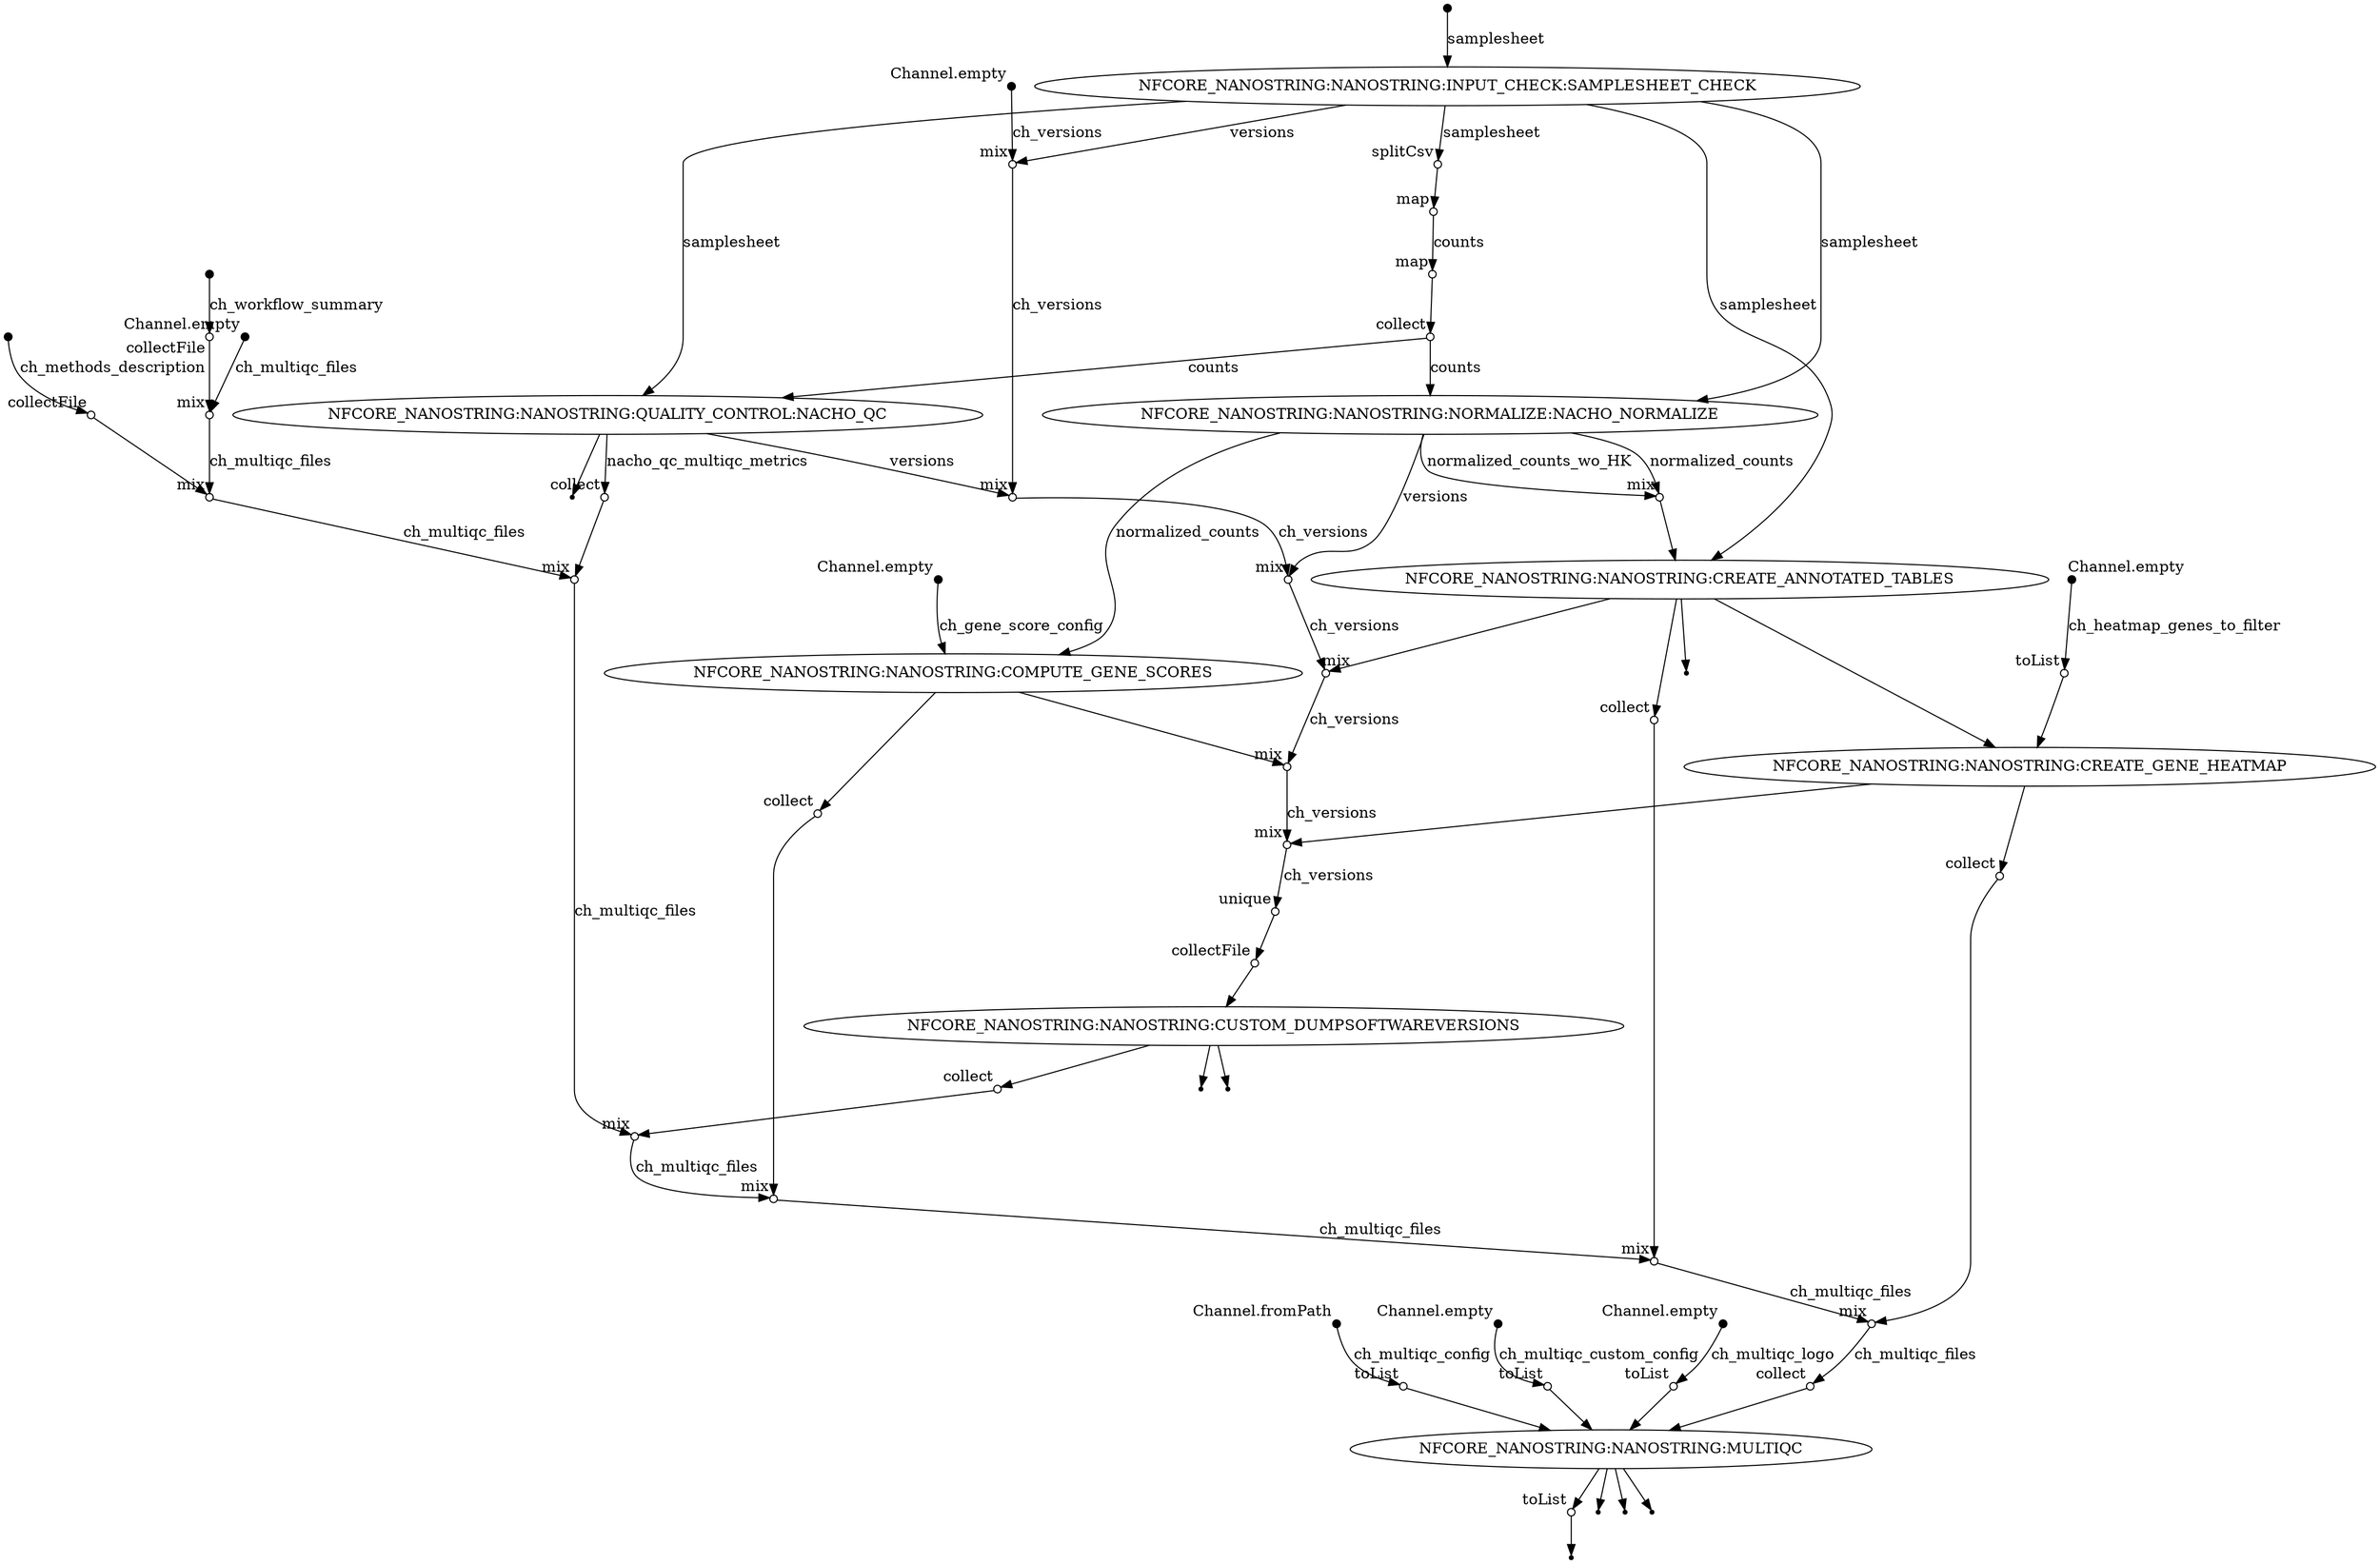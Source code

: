 digraph "nanostring_dag" {
v0 [shape=point,label="",fixedsize=true,width=0.1,xlabel="Channel.fromPath"];
v50 [shape=circle,label="",fixedsize=true,width=0.1,xlabel="toList"];
v0 -> v50 [label="ch_multiqc_config"];

v1 [shape=point,label="",fixedsize=true,width=0.1,xlabel="Channel.empty"];
v51 [shape=circle,label="",fixedsize=true,width=0.1,xlabel="toList"];
v1 -> v51 [label="ch_multiqc_custom_config"];

v2 [shape=point,label="",fixedsize=true,width=0.1,xlabel="Channel.empty"];
v52 [shape=circle,label="",fixedsize=true,width=0.1,xlabel="toList"];
v2 -> v52 [label="ch_multiqc_logo"];

v3 [shape=point,label="",fixedsize=true,width=0.1,xlabel="Channel.empty"];
v22 [label="NFCORE_NANOSTRING:NANOSTRING:COMPUTE_GENE_SCORES"];
v3 -> v22 [label="ch_gene_score_config"];

v4 [shape=point,label="",fixedsize=true,width=0.1,xlabel="Channel.empty"];
v24 [shape=circle,label="",fixedsize=true,width=0.1,xlabel="toList"];
v4 -> v24 [label="ch_heatmap_genes_to_filter"];

v5 [shape=point,label="",fixedsize=true,width=0.1,xlabel="Channel.empty"];
v10 [shape=circle,label="",fixedsize=true,width=0.1,xlabel="mix"];
v5 -> v10 [label="ch_versions"];

v6 [shape=point,label="",fixedsize=true,width=0.1];
v7 [label="NFCORE_NANOSTRING:NANOSTRING:INPUT_CHECK:SAMPLESHEET_CHECK"];
v6 -> v7 [label="samplesheet"];

v7 [label="NFCORE_NANOSTRING:NANOSTRING:INPUT_CHECK:SAMPLESHEET_CHECK"];
v8 [shape=circle,label="",fixedsize=true,width=0.1,xlabel="splitCsv"];
v7 -> v8 [label="samplesheet"];

v7 [label="NFCORE_NANOSTRING:NANOSTRING:INPUT_CHECK:SAMPLESHEET_CHECK"];
v10 [shape=circle,label="",fixedsize=true,width=0.1,xlabel="mix"];
v7 -> v10 [label="versions"];

v8 [shape=circle,label="",fixedsize=true,width=0.1,xlabel="splitCsv"];
v9 [shape=circle,label="",fixedsize=true,width=0.1,xlabel="map"];
v8 -> v9;

v9 [shape=circle,label="",fixedsize=true,width=0.1,xlabel="map"];
v11 [shape=circle,label="",fixedsize=true,width=0.1,xlabel="map"];
v9 -> v11 [label="counts"];

v10 [shape=circle,label="",fixedsize=true,width=0.1,xlabel="mix"];
v15 [shape=circle,label="",fixedsize=true,width=0.1,xlabel="mix"];
v10 -> v15 [label="ch_versions"];

v11 [shape=circle,label="",fixedsize=true,width=0.1,xlabel="map"];
v12 [shape=circle,label="",fixedsize=true,width=0.1,xlabel="collect"];
v11 -> v12;

v12 [shape=circle,label="",fixedsize=true,width=0.1,xlabel="collect"];
v13 [label="NFCORE_NANOSTRING:NANOSTRING:QUALITY_CONTROL:NACHO_QC"];
v12 -> v13 [label="counts"];

v7 [label="NFCORE_NANOSTRING:NANOSTRING:INPUT_CHECK:SAMPLESHEET_CHECK"];
v13 [label="NFCORE_NANOSTRING:NANOSTRING:QUALITY_CONTROL:NACHO_QC"];
v7 -> v13 [label="samplesheet"];

v13 [label="NFCORE_NANOSTRING:NANOSTRING:QUALITY_CONTROL:NACHO_QC"];
v14 [shape=point];
v13 -> v14;

v13 [label="NFCORE_NANOSTRING:NANOSTRING:QUALITY_CONTROL:NACHO_QC"];
v39 [shape=circle,label="",fixedsize=true,width=0.1,xlabel="collect"];
v13 -> v39 [label="nacho_qc_multiqc_metrics"];

v13 [label="NFCORE_NANOSTRING:NANOSTRING:QUALITY_CONTROL:NACHO_QC"];
v15 [shape=circle,label="",fixedsize=true,width=0.1,xlabel="mix"];
v13 -> v15 [label="versions"];

v15 [shape=circle,label="",fixedsize=true,width=0.1,xlabel="mix"];
v17 [shape=circle,label="",fixedsize=true,width=0.1,xlabel="mix"];
v15 -> v17 [label="ch_versions"];

v12 [shape=circle,label="",fixedsize=true,width=0.1,xlabel="collect"];
v16 [label="NFCORE_NANOSTRING:NANOSTRING:NORMALIZE:NACHO_NORMALIZE"];
v12 -> v16 [label="counts"];

v7 [label="NFCORE_NANOSTRING:NANOSTRING:INPUT_CHECK:SAMPLESHEET_CHECK"];
v16 [label="NFCORE_NANOSTRING:NANOSTRING:NORMALIZE:NACHO_NORMALIZE"];
v7 -> v16 [label="samplesheet"];

v16 [label="NFCORE_NANOSTRING:NANOSTRING:NORMALIZE:NACHO_NORMALIZE"];
v18 [shape=circle,label="",fixedsize=true,width=0.1,xlabel="mix"];
v16 -> v18 [label="normalized_counts"];

v16 [label="NFCORE_NANOSTRING:NANOSTRING:NORMALIZE:NACHO_NORMALIZE"];
v18 [shape=circle,label="",fixedsize=true,width=0.1,xlabel="mix"];
v16 -> v18 [label="normalized_counts_wo_HK"];

v16 [label="NFCORE_NANOSTRING:NANOSTRING:NORMALIZE:NACHO_NORMALIZE"];
v17 [shape=circle,label="",fixedsize=true,width=0.1,xlabel="mix"];
v16 -> v17 [label="versions"];

v17 [shape=circle,label="",fixedsize=true,width=0.1,xlabel="mix"];
v21 [shape=circle,label="",fixedsize=true,width=0.1,xlabel="mix"];
v17 -> v21 [label="ch_versions"];

v18 [shape=circle,label="",fixedsize=true,width=0.1,xlabel="mix"];
v19 [label="NFCORE_NANOSTRING:NANOSTRING:CREATE_ANNOTATED_TABLES"];
v18 -> v19;

v7 [label="NFCORE_NANOSTRING:NANOSTRING:INPUT_CHECK:SAMPLESHEET_CHECK"];
v19 [label="NFCORE_NANOSTRING:NANOSTRING:CREATE_ANNOTATED_TABLES"];
v7 -> v19 [label="samplesheet"];

v19 [label="NFCORE_NANOSTRING:NANOSTRING:CREATE_ANNOTATED_TABLES"];
v25 [label="NFCORE_NANOSTRING:NANOSTRING:CREATE_GENE_HEATMAP"];
v19 -> v25;

v19 [label="NFCORE_NANOSTRING:NANOSTRING:CREATE_ANNOTATED_TABLES"];
v20 [shape=point];
v19 -> v20;

v19 [label="NFCORE_NANOSTRING:NANOSTRING:CREATE_ANNOTATED_TABLES"];
v45 [shape=circle,label="",fixedsize=true,width=0.1,xlabel="collect"];
v19 -> v45;

v19 [label="NFCORE_NANOSTRING:NANOSTRING:CREATE_ANNOTATED_TABLES"];
v21 [shape=circle,label="",fixedsize=true,width=0.1,xlabel="mix"];
v19 -> v21;

v21 [shape=circle,label="",fixedsize=true,width=0.1,xlabel="mix"];
v23 [shape=circle,label="",fixedsize=true,width=0.1,xlabel="mix"];
v21 -> v23 [label="ch_versions"];

v16 [label="NFCORE_NANOSTRING:NANOSTRING:NORMALIZE:NACHO_NORMALIZE"];
v22 [label="NFCORE_NANOSTRING:NANOSTRING:COMPUTE_GENE_SCORES"];
v16 -> v22 [label="normalized_counts"];

v22 [label="NFCORE_NANOSTRING:NANOSTRING:COMPUTE_GENE_SCORES"];
v43 [shape=circle,label="",fixedsize=true,width=0.1,xlabel="collect"];
v22 -> v43;

v22 [label="NFCORE_NANOSTRING:NANOSTRING:COMPUTE_GENE_SCORES"];
v23 [shape=circle,label="",fixedsize=true,width=0.1,xlabel="mix"];
v22 -> v23;

v23 [shape=circle,label="",fixedsize=true,width=0.1,xlabel="mix"];
v26 [shape=circle,label="",fixedsize=true,width=0.1,xlabel="mix"];
v23 -> v26 [label="ch_versions"];

v24 [shape=circle,label="",fixedsize=true,width=0.1,xlabel="toList"];
v25 [label="NFCORE_NANOSTRING:NANOSTRING:CREATE_GENE_HEATMAP"];
v24 -> v25;

v25 [label="NFCORE_NANOSTRING:NANOSTRING:CREATE_GENE_HEATMAP"];
v47 [shape=circle,label="",fixedsize=true,width=0.1,xlabel="collect"];
v25 -> v47;

v25 [label="NFCORE_NANOSTRING:NANOSTRING:CREATE_GENE_HEATMAP"];
v26 [shape=circle,label="",fixedsize=true,width=0.1,xlabel="mix"];
v25 -> v26;

v26 [shape=circle,label="",fixedsize=true,width=0.1,xlabel="mix"];
v27 [shape=circle,label="",fixedsize=true,width=0.1,xlabel="unique"];
v26 -> v27 [label="ch_versions"];

v27 [shape=circle,label="",fixedsize=true,width=0.1,xlabel="unique"];
v28 [shape=circle,label="",fixedsize=true,width=0.1,xlabel="collectFile"];
v27 -> v28;

v28 [shape=circle,label="",fixedsize=true,width=0.1,xlabel="collectFile"];
v29 [label="NFCORE_NANOSTRING:NANOSTRING:CUSTOM_DUMPSOFTWAREVERSIONS"];
v28 -> v29;

v29 [label="NFCORE_NANOSTRING:NANOSTRING:CUSTOM_DUMPSOFTWAREVERSIONS"];
v31 [shape=point];
v29 -> v31;

v29 [label="NFCORE_NANOSTRING:NANOSTRING:CUSTOM_DUMPSOFTWAREVERSIONS"];
v41 [shape=circle,label="",fixedsize=true,width=0.1,xlabel="collect"];
v29 -> v41;

v29 [label="NFCORE_NANOSTRING:NANOSTRING:CUSTOM_DUMPSOFTWAREVERSIONS"];
v30 [shape=point];
v29 -> v30;

v32 [shape=point,label="",fixedsize=true,width=0.1,xlabel="Channel.empty"];
v35 [shape=circle,label="",fixedsize=true,width=0.1,xlabel="mix"];
v32 -> v35 [label="ch_multiqc_files"];

v33 [shape=point,label="",fixedsize=true,width=0.1];
v34 [shape=circle,label="",fixedsize=true,width=0.1,xlabel="collectFile"];
v33 -> v34 [label="ch_workflow_summary"];

v34 [shape=circle,label="",fixedsize=true,width=0.1,xlabel="collectFile"];
v35 [shape=circle,label="",fixedsize=true,width=0.1,xlabel="mix"];
v34 -> v35;

v35 [shape=circle,label="",fixedsize=true,width=0.1,xlabel="mix"];
v38 [shape=circle,label="",fixedsize=true,width=0.1,xlabel="mix"];
v35 -> v38 [label="ch_multiqc_files"];

v36 [shape=point,label="",fixedsize=true,width=0.1];
v37 [shape=circle,label="",fixedsize=true,width=0.1,xlabel="collectFile"];
v36 -> v37 [label="ch_methods_description"];

v37 [shape=circle,label="",fixedsize=true,width=0.1,xlabel="collectFile"];
v38 [shape=circle,label="",fixedsize=true,width=0.1,xlabel="mix"];
v37 -> v38;

v38 [shape=circle,label="",fixedsize=true,width=0.1,xlabel="mix"];
v40 [shape=circle,label="",fixedsize=true,width=0.1,xlabel="mix"];
v38 -> v40 [label="ch_multiqc_files"];

v39 [shape=circle,label="",fixedsize=true,width=0.1,xlabel="collect"];
v40 [shape=circle,label="",fixedsize=true,width=0.1,xlabel="mix"];
v39 -> v40;

v40 [shape=circle,label="",fixedsize=true,width=0.1,xlabel="mix"];
v42 [shape=circle,label="",fixedsize=true,width=0.1,xlabel="mix"];
v40 -> v42 [label="ch_multiqc_files"];

v41 [shape=circle,label="",fixedsize=true,width=0.1,xlabel="collect"];
v42 [shape=circle,label="",fixedsize=true,width=0.1,xlabel="mix"];
v41 -> v42;

v42 [shape=circle,label="",fixedsize=true,width=0.1,xlabel="mix"];
v44 [shape=circle,label="",fixedsize=true,width=0.1,xlabel="mix"];
v42 -> v44 [label="ch_multiqc_files"];

v43 [shape=circle,label="",fixedsize=true,width=0.1,xlabel="collect"];
v44 [shape=circle,label="",fixedsize=true,width=0.1,xlabel="mix"];
v43 -> v44;

v44 [shape=circle,label="",fixedsize=true,width=0.1,xlabel="mix"];
v46 [shape=circle,label="",fixedsize=true,width=0.1,xlabel="mix"];
v44 -> v46 [label="ch_multiqc_files"];

v45 [shape=circle,label="",fixedsize=true,width=0.1,xlabel="collect"];
v46 [shape=circle,label="",fixedsize=true,width=0.1,xlabel="mix"];
v45 -> v46;

v46 [shape=circle,label="",fixedsize=true,width=0.1,xlabel="mix"];
v48 [shape=circle,label="",fixedsize=true,width=0.1,xlabel="mix"];
v46 -> v48 [label="ch_multiqc_files"];

v47 [shape=circle,label="",fixedsize=true,width=0.1,xlabel="collect"];
v48 [shape=circle,label="",fixedsize=true,width=0.1,xlabel="mix"];
v47 -> v48;

v48 [shape=circle,label="",fixedsize=true,width=0.1,xlabel="mix"];
v49 [shape=circle,label="",fixedsize=true,width=0.1,xlabel="collect"];
v48 -> v49 [label="ch_multiqc_files"];

v49 [shape=circle,label="",fixedsize=true,width=0.1,xlabel="collect"];
v53 [label="NFCORE_NANOSTRING:NANOSTRING:MULTIQC"];
v49 -> v53;

v50 [shape=circle,label="",fixedsize=true,width=0.1,xlabel="toList"];
v53 [label="NFCORE_NANOSTRING:NANOSTRING:MULTIQC"];
v50 -> v53;

v51 [shape=circle,label="",fixedsize=true,width=0.1,xlabel="toList"];
v53 [label="NFCORE_NANOSTRING:NANOSTRING:MULTIQC"];
v51 -> v53;

v52 [shape=circle,label="",fixedsize=true,width=0.1,xlabel="toList"];
v53 [label="NFCORE_NANOSTRING:NANOSTRING:MULTIQC"];
v52 -> v53;

v53 [label="NFCORE_NANOSTRING:NANOSTRING:MULTIQC"];
v57 [shape=circle,label="",fixedsize=true,width=0.1,xlabel="toList"];
v53 -> v57;

v53 [label="NFCORE_NANOSTRING:NANOSTRING:MULTIQC"];
v56 [shape=point];
v53 -> v56;

v53 [label="NFCORE_NANOSTRING:NANOSTRING:MULTIQC"];
v55 [shape=point];
v53 -> v55;

v53 [label="NFCORE_NANOSTRING:NANOSTRING:MULTIQC"];
v54 [shape=point];
v53 -> v54;

v57 [shape=circle,label="",fixedsize=true,width=0.1,xlabel="toList"];
v58 [shape=point];
v57 -> v58;

}
